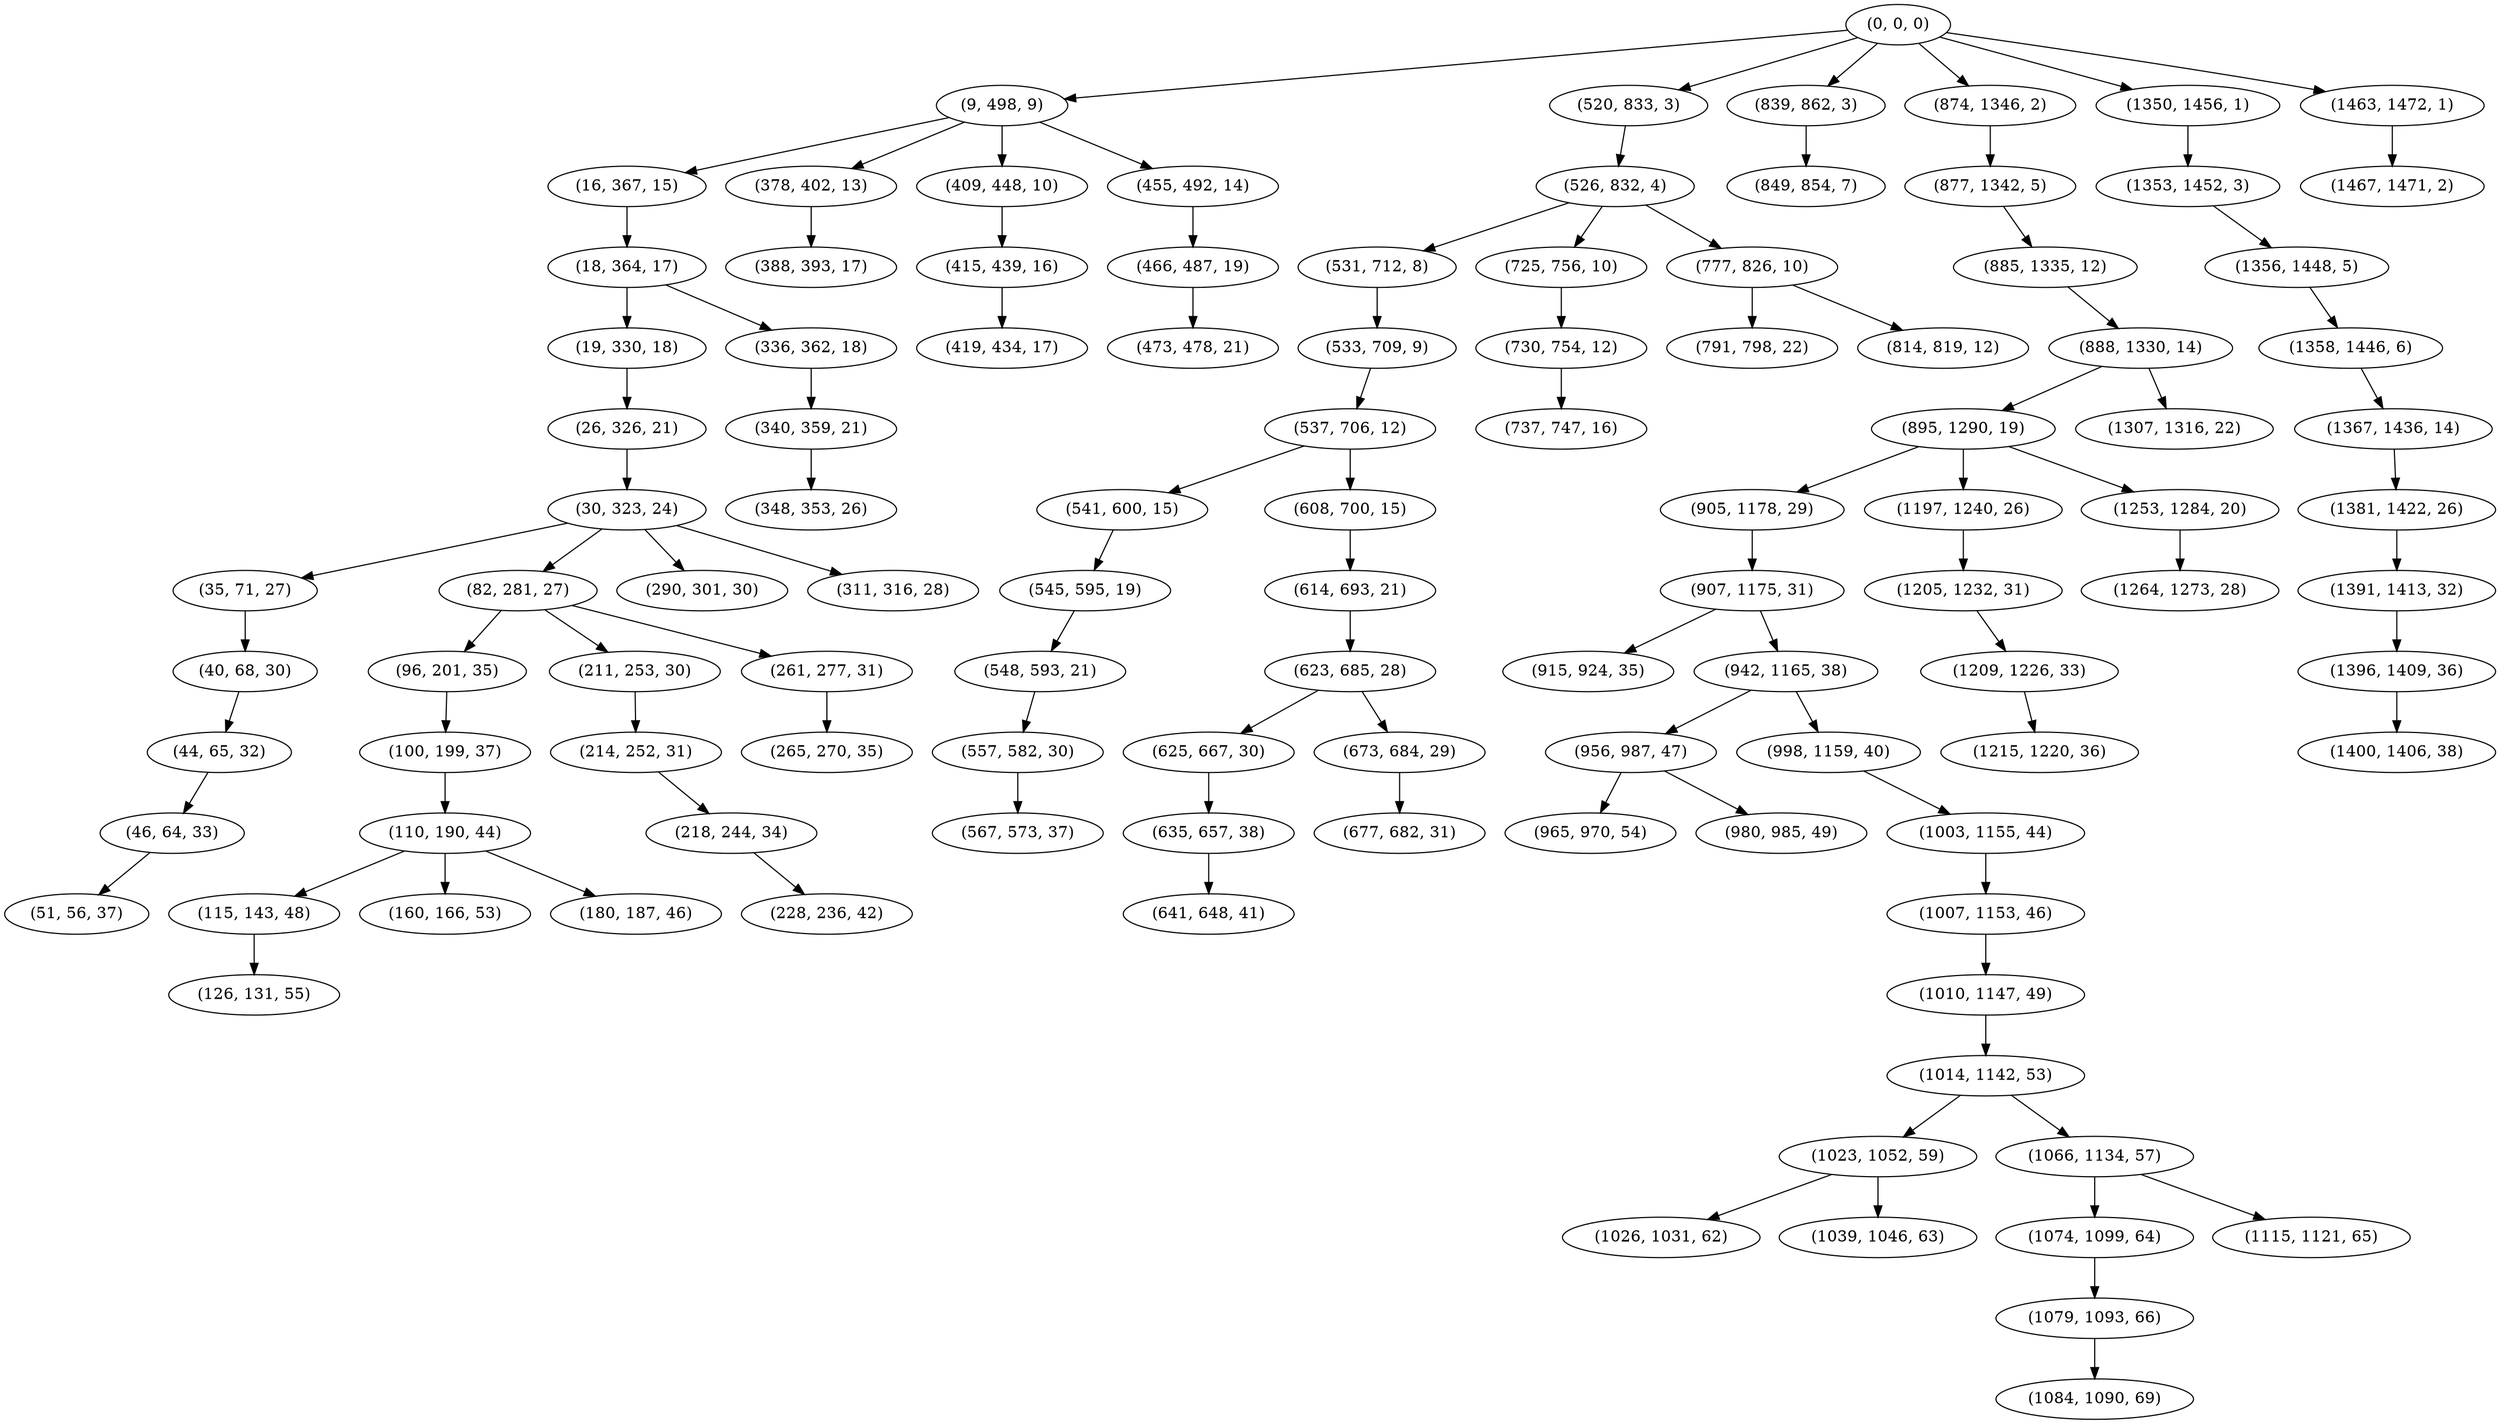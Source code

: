 digraph tree {
    "(0, 0, 0)";
    "(9, 498, 9)";
    "(16, 367, 15)";
    "(18, 364, 17)";
    "(19, 330, 18)";
    "(26, 326, 21)";
    "(30, 323, 24)";
    "(35, 71, 27)";
    "(40, 68, 30)";
    "(44, 65, 32)";
    "(46, 64, 33)";
    "(51, 56, 37)";
    "(82, 281, 27)";
    "(96, 201, 35)";
    "(100, 199, 37)";
    "(110, 190, 44)";
    "(115, 143, 48)";
    "(126, 131, 55)";
    "(160, 166, 53)";
    "(180, 187, 46)";
    "(211, 253, 30)";
    "(214, 252, 31)";
    "(218, 244, 34)";
    "(228, 236, 42)";
    "(261, 277, 31)";
    "(265, 270, 35)";
    "(290, 301, 30)";
    "(311, 316, 28)";
    "(336, 362, 18)";
    "(340, 359, 21)";
    "(348, 353, 26)";
    "(378, 402, 13)";
    "(388, 393, 17)";
    "(409, 448, 10)";
    "(415, 439, 16)";
    "(419, 434, 17)";
    "(455, 492, 14)";
    "(466, 487, 19)";
    "(473, 478, 21)";
    "(520, 833, 3)";
    "(526, 832, 4)";
    "(531, 712, 8)";
    "(533, 709, 9)";
    "(537, 706, 12)";
    "(541, 600, 15)";
    "(545, 595, 19)";
    "(548, 593, 21)";
    "(557, 582, 30)";
    "(567, 573, 37)";
    "(608, 700, 15)";
    "(614, 693, 21)";
    "(623, 685, 28)";
    "(625, 667, 30)";
    "(635, 657, 38)";
    "(641, 648, 41)";
    "(673, 684, 29)";
    "(677, 682, 31)";
    "(725, 756, 10)";
    "(730, 754, 12)";
    "(737, 747, 16)";
    "(777, 826, 10)";
    "(791, 798, 22)";
    "(814, 819, 12)";
    "(839, 862, 3)";
    "(849, 854, 7)";
    "(874, 1346, 2)";
    "(877, 1342, 5)";
    "(885, 1335, 12)";
    "(888, 1330, 14)";
    "(895, 1290, 19)";
    "(905, 1178, 29)";
    "(907, 1175, 31)";
    "(915, 924, 35)";
    "(942, 1165, 38)";
    "(956, 987, 47)";
    "(965, 970, 54)";
    "(980, 985, 49)";
    "(998, 1159, 40)";
    "(1003, 1155, 44)";
    "(1007, 1153, 46)";
    "(1010, 1147, 49)";
    "(1014, 1142, 53)";
    "(1023, 1052, 59)";
    "(1026, 1031, 62)";
    "(1039, 1046, 63)";
    "(1066, 1134, 57)";
    "(1074, 1099, 64)";
    "(1079, 1093, 66)";
    "(1084, 1090, 69)";
    "(1115, 1121, 65)";
    "(1197, 1240, 26)";
    "(1205, 1232, 31)";
    "(1209, 1226, 33)";
    "(1215, 1220, 36)";
    "(1253, 1284, 20)";
    "(1264, 1273, 28)";
    "(1307, 1316, 22)";
    "(1350, 1456, 1)";
    "(1353, 1452, 3)";
    "(1356, 1448, 5)";
    "(1358, 1446, 6)";
    "(1367, 1436, 14)";
    "(1381, 1422, 26)";
    "(1391, 1413, 32)";
    "(1396, 1409, 36)";
    "(1400, 1406, 38)";
    "(1463, 1472, 1)";
    "(1467, 1471, 2)";
    "(0, 0, 0)" -> "(9, 498, 9)";
    "(0, 0, 0)" -> "(520, 833, 3)";
    "(0, 0, 0)" -> "(839, 862, 3)";
    "(0, 0, 0)" -> "(874, 1346, 2)";
    "(0, 0, 0)" -> "(1350, 1456, 1)";
    "(0, 0, 0)" -> "(1463, 1472, 1)";
    "(9, 498, 9)" -> "(16, 367, 15)";
    "(9, 498, 9)" -> "(378, 402, 13)";
    "(9, 498, 9)" -> "(409, 448, 10)";
    "(9, 498, 9)" -> "(455, 492, 14)";
    "(16, 367, 15)" -> "(18, 364, 17)";
    "(18, 364, 17)" -> "(19, 330, 18)";
    "(18, 364, 17)" -> "(336, 362, 18)";
    "(19, 330, 18)" -> "(26, 326, 21)";
    "(26, 326, 21)" -> "(30, 323, 24)";
    "(30, 323, 24)" -> "(35, 71, 27)";
    "(30, 323, 24)" -> "(82, 281, 27)";
    "(30, 323, 24)" -> "(290, 301, 30)";
    "(30, 323, 24)" -> "(311, 316, 28)";
    "(35, 71, 27)" -> "(40, 68, 30)";
    "(40, 68, 30)" -> "(44, 65, 32)";
    "(44, 65, 32)" -> "(46, 64, 33)";
    "(46, 64, 33)" -> "(51, 56, 37)";
    "(82, 281, 27)" -> "(96, 201, 35)";
    "(82, 281, 27)" -> "(211, 253, 30)";
    "(82, 281, 27)" -> "(261, 277, 31)";
    "(96, 201, 35)" -> "(100, 199, 37)";
    "(100, 199, 37)" -> "(110, 190, 44)";
    "(110, 190, 44)" -> "(115, 143, 48)";
    "(110, 190, 44)" -> "(160, 166, 53)";
    "(110, 190, 44)" -> "(180, 187, 46)";
    "(115, 143, 48)" -> "(126, 131, 55)";
    "(211, 253, 30)" -> "(214, 252, 31)";
    "(214, 252, 31)" -> "(218, 244, 34)";
    "(218, 244, 34)" -> "(228, 236, 42)";
    "(261, 277, 31)" -> "(265, 270, 35)";
    "(336, 362, 18)" -> "(340, 359, 21)";
    "(340, 359, 21)" -> "(348, 353, 26)";
    "(378, 402, 13)" -> "(388, 393, 17)";
    "(409, 448, 10)" -> "(415, 439, 16)";
    "(415, 439, 16)" -> "(419, 434, 17)";
    "(455, 492, 14)" -> "(466, 487, 19)";
    "(466, 487, 19)" -> "(473, 478, 21)";
    "(520, 833, 3)" -> "(526, 832, 4)";
    "(526, 832, 4)" -> "(531, 712, 8)";
    "(526, 832, 4)" -> "(725, 756, 10)";
    "(526, 832, 4)" -> "(777, 826, 10)";
    "(531, 712, 8)" -> "(533, 709, 9)";
    "(533, 709, 9)" -> "(537, 706, 12)";
    "(537, 706, 12)" -> "(541, 600, 15)";
    "(537, 706, 12)" -> "(608, 700, 15)";
    "(541, 600, 15)" -> "(545, 595, 19)";
    "(545, 595, 19)" -> "(548, 593, 21)";
    "(548, 593, 21)" -> "(557, 582, 30)";
    "(557, 582, 30)" -> "(567, 573, 37)";
    "(608, 700, 15)" -> "(614, 693, 21)";
    "(614, 693, 21)" -> "(623, 685, 28)";
    "(623, 685, 28)" -> "(625, 667, 30)";
    "(623, 685, 28)" -> "(673, 684, 29)";
    "(625, 667, 30)" -> "(635, 657, 38)";
    "(635, 657, 38)" -> "(641, 648, 41)";
    "(673, 684, 29)" -> "(677, 682, 31)";
    "(725, 756, 10)" -> "(730, 754, 12)";
    "(730, 754, 12)" -> "(737, 747, 16)";
    "(777, 826, 10)" -> "(791, 798, 22)";
    "(777, 826, 10)" -> "(814, 819, 12)";
    "(839, 862, 3)" -> "(849, 854, 7)";
    "(874, 1346, 2)" -> "(877, 1342, 5)";
    "(877, 1342, 5)" -> "(885, 1335, 12)";
    "(885, 1335, 12)" -> "(888, 1330, 14)";
    "(888, 1330, 14)" -> "(895, 1290, 19)";
    "(888, 1330, 14)" -> "(1307, 1316, 22)";
    "(895, 1290, 19)" -> "(905, 1178, 29)";
    "(895, 1290, 19)" -> "(1197, 1240, 26)";
    "(895, 1290, 19)" -> "(1253, 1284, 20)";
    "(905, 1178, 29)" -> "(907, 1175, 31)";
    "(907, 1175, 31)" -> "(915, 924, 35)";
    "(907, 1175, 31)" -> "(942, 1165, 38)";
    "(942, 1165, 38)" -> "(956, 987, 47)";
    "(942, 1165, 38)" -> "(998, 1159, 40)";
    "(956, 987, 47)" -> "(965, 970, 54)";
    "(956, 987, 47)" -> "(980, 985, 49)";
    "(998, 1159, 40)" -> "(1003, 1155, 44)";
    "(1003, 1155, 44)" -> "(1007, 1153, 46)";
    "(1007, 1153, 46)" -> "(1010, 1147, 49)";
    "(1010, 1147, 49)" -> "(1014, 1142, 53)";
    "(1014, 1142, 53)" -> "(1023, 1052, 59)";
    "(1014, 1142, 53)" -> "(1066, 1134, 57)";
    "(1023, 1052, 59)" -> "(1026, 1031, 62)";
    "(1023, 1052, 59)" -> "(1039, 1046, 63)";
    "(1066, 1134, 57)" -> "(1074, 1099, 64)";
    "(1066, 1134, 57)" -> "(1115, 1121, 65)";
    "(1074, 1099, 64)" -> "(1079, 1093, 66)";
    "(1079, 1093, 66)" -> "(1084, 1090, 69)";
    "(1197, 1240, 26)" -> "(1205, 1232, 31)";
    "(1205, 1232, 31)" -> "(1209, 1226, 33)";
    "(1209, 1226, 33)" -> "(1215, 1220, 36)";
    "(1253, 1284, 20)" -> "(1264, 1273, 28)";
    "(1350, 1456, 1)" -> "(1353, 1452, 3)";
    "(1353, 1452, 3)" -> "(1356, 1448, 5)";
    "(1356, 1448, 5)" -> "(1358, 1446, 6)";
    "(1358, 1446, 6)" -> "(1367, 1436, 14)";
    "(1367, 1436, 14)" -> "(1381, 1422, 26)";
    "(1381, 1422, 26)" -> "(1391, 1413, 32)";
    "(1391, 1413, 32)" -> "(1396, 1409, 36)";
    "(1396, 1409, 36)" -> "(1400, 1406, 38)";
    "(1463, 1472, 1)" -> "(1467, 1471, 2)";
}
